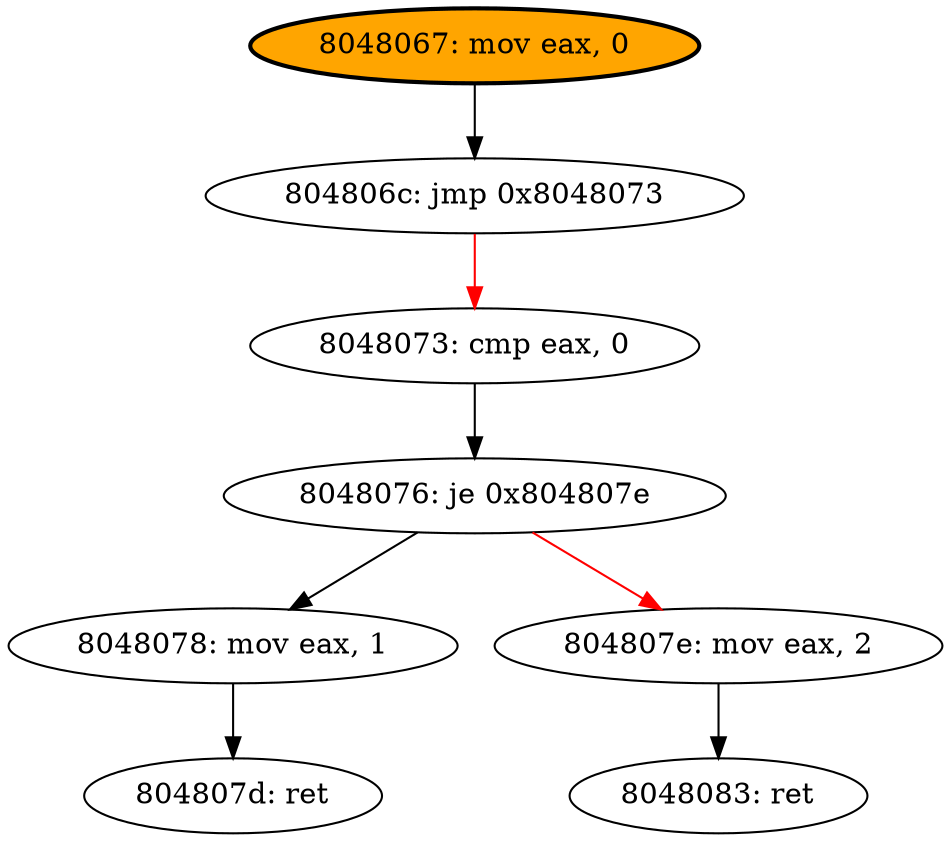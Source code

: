 digraph G{
fontname=cmr10;
"1" [label="8048067: mov eax, 0", style="filled,bold", fillcolor=orange]
"2" [label="804806c: jmp 0x8048073"]
"4" [label="8048073: cmp eax, 0"]
"5" [label="8048076: je 0x804807e"]
"6" [label="8048078: mov eax, 1"]
"7" [label="804807d: ret"]
"8" [label="804807e: mov eax, 2"]
"9" [label="8048083: ret"]
"1" -> "2"  
"2" -> "4" [color=red]
"4" -> "5"
"5" -> "6"
"6" -> "7"
"5" -> "8" [color=red]
"8" -> "9"
}
